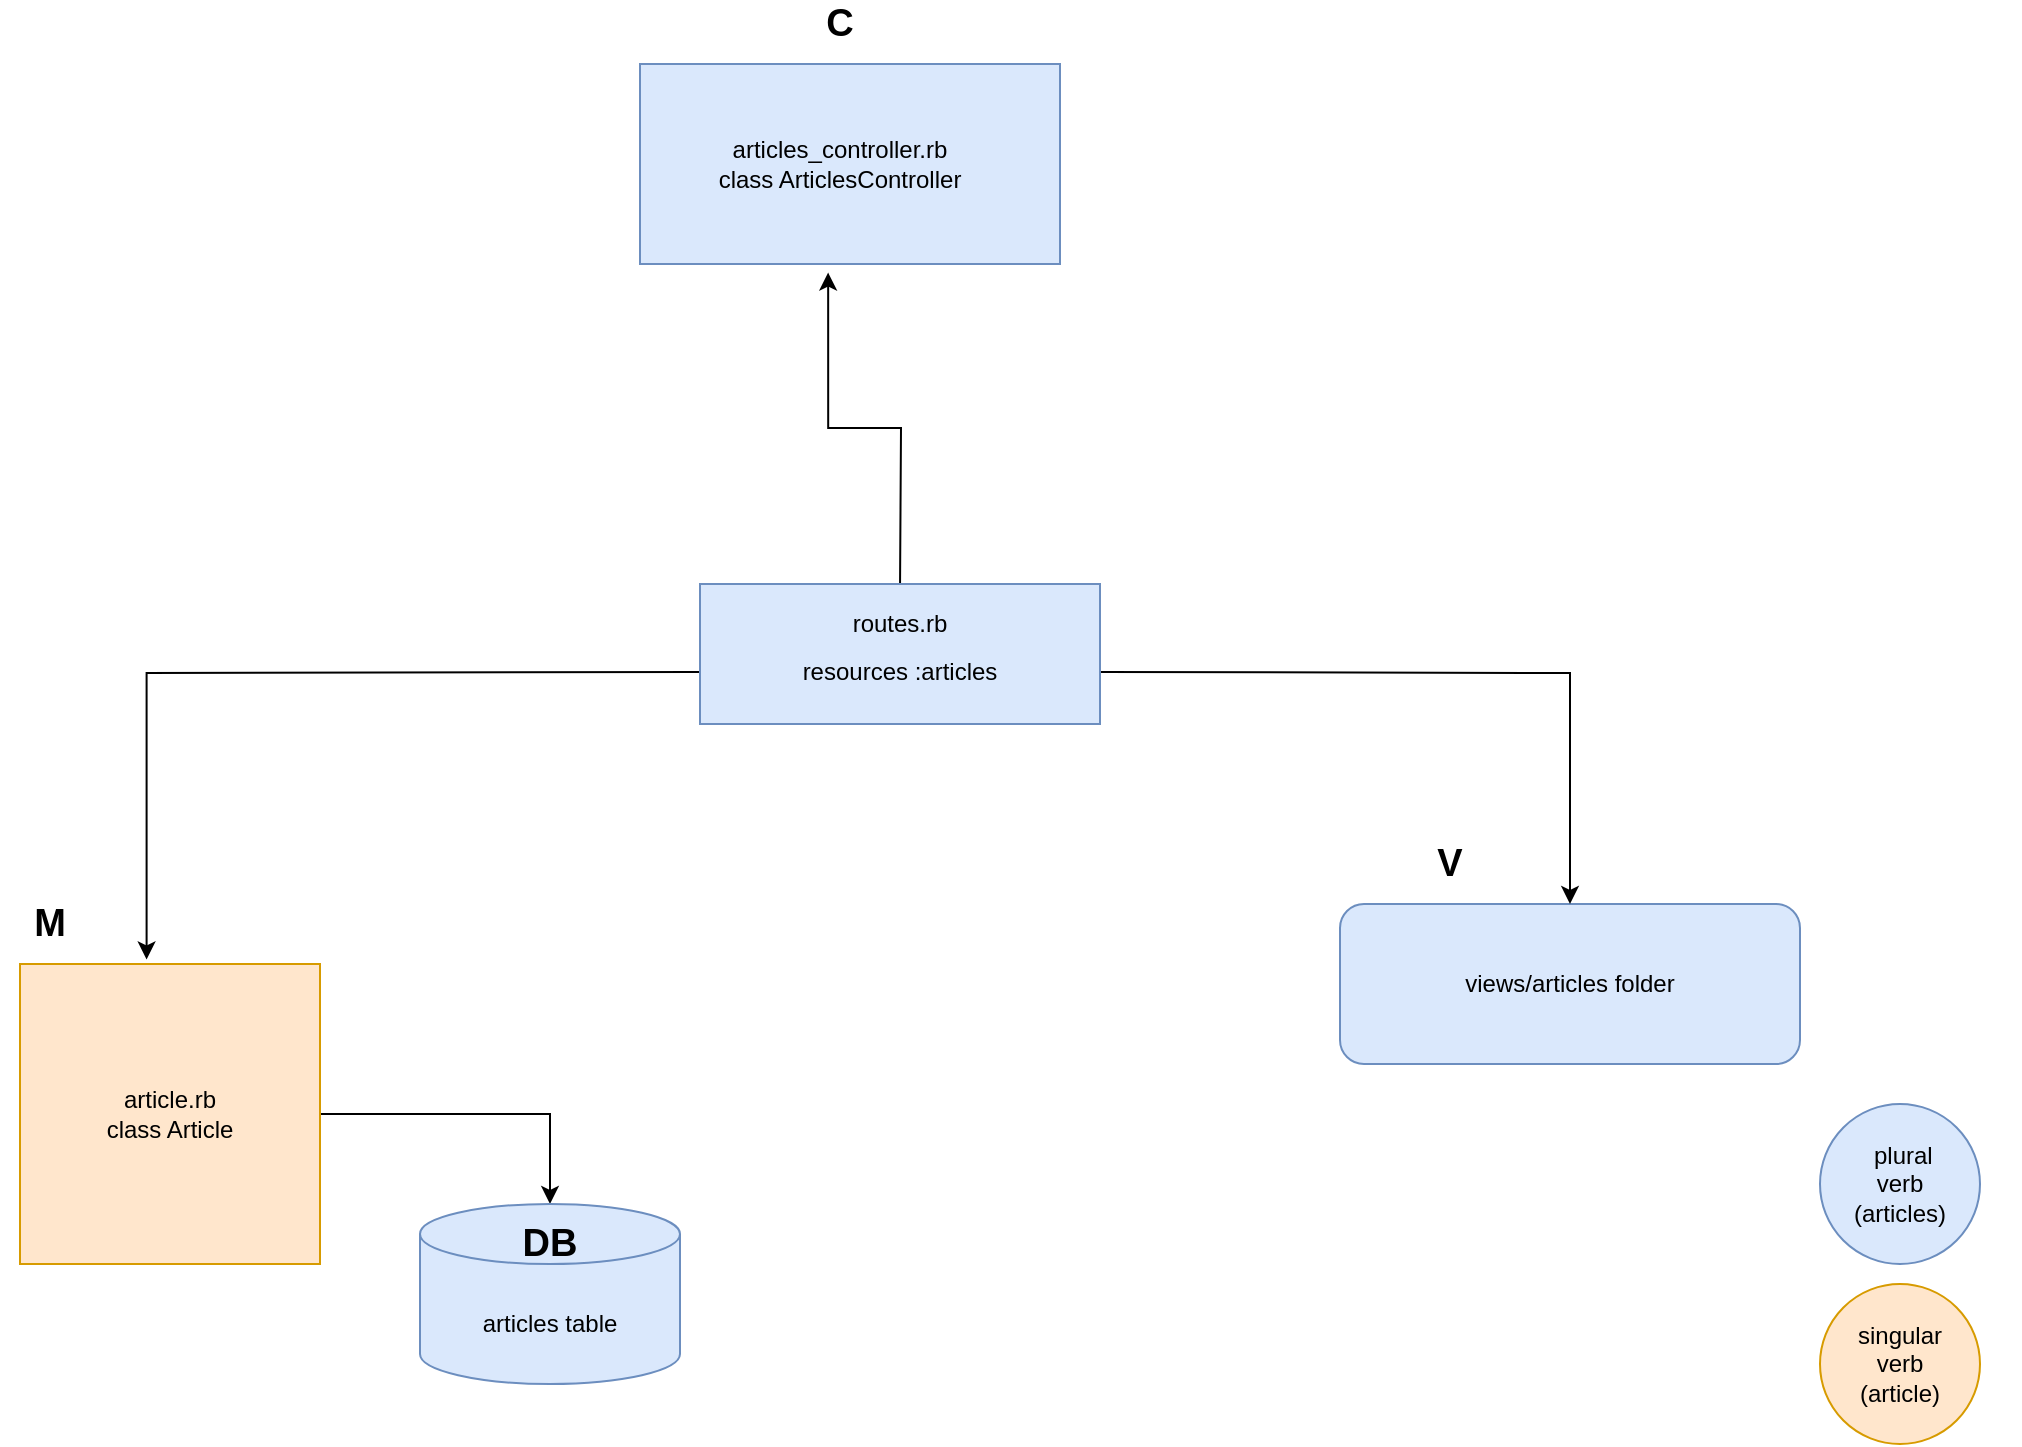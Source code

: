 <mxfile version="14.0.0" type="github">
  <diagram id="saIJt2a8fF6lUq5iMUIm" name="Page-1">
    <mxGraphModel dx="1635" dy="876" grid="1" gridSize="10" guides="1" tooltips="1" connect="1" arrows="1" fold="1" page="1" pageScale="1" pageWidth="1169" pageHeight="827" math="0" shadow="0">
      <root>
        <mxCell id="0" />
        <mxCell id="1" parent="0" />
        <mxCell id="09mGutInpLpsxk74C0XZ-7" value="" style="rounded=0;whiteSpace=wrap;html=1;fillColor=#dae8fc;strokeColor=#6c8ebf;" parent="1" vertex="1">
          <mxGeometry x="430" y="110" width="210" height="100" as="geometry" />
        </mxCell>
        <mxCell id="09mGutInpLpsxk74C0XZ-9" value="articles_controller.rb &lt;br&gt;class ArticlesController" style="text;html=1;strokeColor=none;fillColor=none;align=center;verticalAlign=middle;whiteSpace=wrap;rounded=0;" parent="1" vertex="1">
          <mxGeometry x="440" y="150" width="180" height="20" as="geometry" />
        </mxCell>
        <mxCell id="09mGutInpLpsxk74C0XZ-10" style="edgeStyle=orthogonalEdgeStyle;rounded=0;orthogonalLoop=1;jettySize=auto;html=1;entryX=0.448;entryY=1.043;entryDx=0;entryDy=0;entryPerimeter=0;" parent="1" target="09mGutInpLpsxk74C0XZ-7" edge="1">
          <mxGeometry relative="1" as="geometry">
            <mxPoint x="560" y="374" as="sourcePoint" />
          </mxGeometry>
        </mxCell>
        <mxCell id="fzc5Rr-1Nbopc30X980u-9" style="edgeStyle=orthogonalEdgeStyle;rounded=0;orthogonalLoop=1;jettySize=auto;html=1;entryX=0.5;entryY=0;entryDx=0;entryDy=0;entryPerimeter=0;" edge="1" parent="1" source="fzc5Rr-1Nbopc30X980u-1" target="fzc5Rr-1Nbopc30X980u-8">
          <mxGeometry relative="1" as="geometry" />
        </mxCell>
        <mxCell id="fzc5Rr-1Nbopc30X980u-1" value="" style="rectangle;whiteSpace=wrap;html=1;aspect=fixed;fillColor=#ffe6cc;strokeColor=#d79b00;" vertex="1" parent="1">
          <mxGeometry x="120" y="560" width="150" height="150" as="geometry" />
        </mxCell>
        <mxCell id="fzc5Rr-1Nbopc30X980u-2" value="article.rb&lt;br&gt;class Article" style="text;html=1;strokeColor=none;fillColor=none;align=center;verticalAlign=middle;whiteSpace=wrap;rounded=0;" vertex="1" parent="1">
          <mxGeometry x="160" y="625" width="70" height="20" as="geometry" />
        </mxCell>
        <mxCell id="fzc5Rr-1Nbopc30X980u-3" style="edgeStyle=orthogonalEdgeStyle;rounded=0;orthogonalLoop=1;jettySize=auto;html=1;entryX=0.422;entryY=-0.015;entryDx=0;entryDy=0;entryPerimeter=0;" edge="1" parent="1" target="fzc5Rr-1Nbopc30X980u-1">
          <mxGeometry relative="1" as="geometry">
            <mxPoint x="460" y="414" as="sourcePoint" />
          </mxGeometry>
        </mxCell>
        <mxCell id="fzc5Rr-1Nbopc30X980u-4" value="" style="rounded=1;whiteSpace=wrap;html=1;fillColor=#dae8fc;strokeColor=#6c8ebf;" vertex="1" parent="1">
          <mxGeometry x="780" y="530" width="230" height="80" as="geometry" />
        </mxCell>
        <mxCell id="fzc5Rr-1Nbopc30X980u-5" value="views/articles folder" style="text;html=1;strokeColor=none;fillColor=none;align=center;verticalAlign=middle;whiteSpace=wrap;rounded=0;" vertex="1" parent="1">
          <mxGeometry x="820" y="560" width="150" height="20" as="geometry" />
        </mxCell>
        <mxCell id="fzc5Rr-1Nbopc30X980u-7" style="edgeStyle=orthogonalEdgeStyle;rounded=0;orthogonalLoop=1;jettySize=auto;html=1;entryX=0.5;entryY=0;entryDx=0;entryDy=0;" edge="1" parent="1" target="fzc5Rr-1Nbopc30X980u-4">
          <mxGeometry relative="1" as="geometry">
            <mxPoint x="660" y="414" as="sourcePoint" />
          </mxGeometry>
        </mxCell>
        <mxCell id="fzc5Rr-1Nbopc30X980u-8" value="" style="shape=cylinder3;whiteSpace=wrap;html=1;boundedLbl=1;backgroundOutline=1;size=15;fillColor=#dae8fc;strokeColor=#6c8ebf;" vertex="1" parent="1">
          <mxGeometry x="320" y="680" width="130" height="90" as="geometry" />
        </mxCell>
        <mxCell id="fzc5Rr-1Nbopc30X980u-10" value="articles table" style="text;html=1;strokeColor=none;fillColor=none;align=center;verticalAlign=middle;whiteSpace=wrap;rounded=0;" vertex="1" parent="1">
          <mxGeometry x="340" y="730" width="90" height="20" as="geometry" />
        </mxCell>
        <mxCell id="fzc5Rr-1Nbopc30X980u-11" value="&lt;font style=&quot;font-size: 19px&quot;&gt;&lt;b&gt;C&lt;/b&gt;&lt;/font&gt;" style="text;html=1;strokeColor=none;fillColor=none;align=center;verticalAlign=middle;whiteSpace=wrap;rounded=0;" vertex="1" parent="1">
          <mxGeometry x="505" y="80" width="50" height="20" as="geometry" />
        </mxCell>
        <mxCell id="fzc5Rr-1Nbopc30X980u-12" value="&lt;font style=&quot;font-size: 19px&quot;&gt;&lt;b&gt;M&lt;/b&gt;&lt;/font&gt;" style="text;html=1;strokeColor=none;fillColor=none;align=center;verticalAlign=middle;whiteSpace=wrap;rounded=0;" vertex="1" parent="1">
          <mxGeometry x="110" y="530" width="50" height="20" as="geometry" />
        </mxCell>
        <mxCell id="fzc5Rr-1Nbopc30X980u-13" value="&lt;font style=&quot;font-size: 19px&quot;&gt;&lt;b&gt;V&lt;/b&gt;&lt;/font&gt;" style="text;html=1;strokeColor=none;fillColor=none;align=center;verticalAlign=middle;whiteSpace=wrap;rounded=0;" vertex="1" parent="1">
          <mxGeometry x="810" y="500" width="50" height="20" as="geometry" />
        </mxCell>
        <mxCell id="fzc5Rr-1Nbopc30X980u-14" value="&lt;font style=&quot;font-size: 19px&quot;&gt;&lt;b&gt;DB&lt;/b&gt;&lt;/font&gt;" style="text;html=1;strokeColor=none;fillColor=none;align=center;verticalAlign=middle;whiteSpace=wrap;rounded=0;" vertex="1" parent="1">
          <mxGeometry x="360" y="690" width="50" height="20" as="geometry" />
        </mxCell>
        <mxCell id="fzc5Rr-1Nbopc30X980u-19" value="" style="group" vertex="1" connectable="0" parent="1">
          <mxGeometry x="1020" y="630" width="100" height="80" as="geometry" />
        </mxCell>
        <mxCell id="fzc5Rr-1Nbopc30X980u-16" value="" style="ellipse;whiteSpace=wrap;html=1;aspect=fixed;fillColor=#dae8fc;strokeColor=#6c8ebf;" vertex="1" parent="fzc5Rr-1Nbopc30X980u-19">
          <mxGeometry width="80" height="80" as="geometry" />
        </mxCell>
        <mxCell id="fzc5Rr-1Nbopc30X980u-18" value="&amp;nbsp;plural verb (articles)" style="text;html=1;strokeColor=none;fillColor=none;align=center;verticalAlign=middle;whiteSpace=wrap;rounded=0;" vertex="1" parent="fzc5Rr-1Nbopc30X980u-19">
          <mxGeometry x="15" y="30" width="50" height="20" as="geometry" />
        </mxCell>
        <mxCell id="fzc5Rr-1Nbopc30X980u-21" value="" style="group" vertex="1" connectable="0" parent="1">
          <mxGeometry x="1020" y="720" width="80" height="80" as="geometry" />
        </mxCell>
        <mxCell id="fzc5Rr-1Nbopc30X980u-15" value="" style="ellipse;whiteSpace=wrap;html=1;aspect=fixed;fillColor=#ffe6cc;strokeColor=#d79b00;" vertex="1" parent="fzc5Rr-1Nbopc30X980u-21">
          <mxGeometry width="80" height="80" as="geometry" />
        </mxCell>
        <mxCell id="fzc5Rr-1Nbopc30X980u-17" value="singular verb (article)" style="text;html=1;strokeColor=none;fillColor=none;align=center;verticalAlign=middle;whiteSpace=wrap;rounded=0;" vertex="1" parent="fzc5Rr-1Nbopc30X980u-21">
          <mxGeometry x="20" y="30" width="40" height="20" as="geometry" />
        </mxCell>
        <mxCell id="fzc5Rr-1Nbopc30X980u-23" value="" style="rounded=0;whiteSpace=wrap;html=1;fillColor=#dae8fc;strokeColor=#6c8ebf;" vertex="1" parent="1">
          <mxGeometry x="460" y="370" width="200" height="70" as="geometry" />
        </mxCell>
        <mxCell id="fzc5Rr-1Nbopc30X980u-24" value="routes.rb" style="text;html=1;strokeColor=none;fillColor=none;align=center;verticalAlign=middle;whiteSpace=wrap;rounded=0;" vertex="1" parent="1">
          <mxGeometry x="540" y="380" width="40" height="20" as="geometry" />
        </mxCell>
        <mxCell id="fzc5Rr-1Nbopc30X980u-25" value="resources :articles" style="text;html=1;strokeColor=none;fillColor=none;align=center;verticalAlign=middle;whiteSpace=wrap;rounded=0;" vertex="1" parent="1">
          <mxGeometry x="490" y="404" width="140" height="20" as="geometry" />
        </mxCell>
      </root>
    </mxGraphModel>
  </diagram>
</mxfile>
